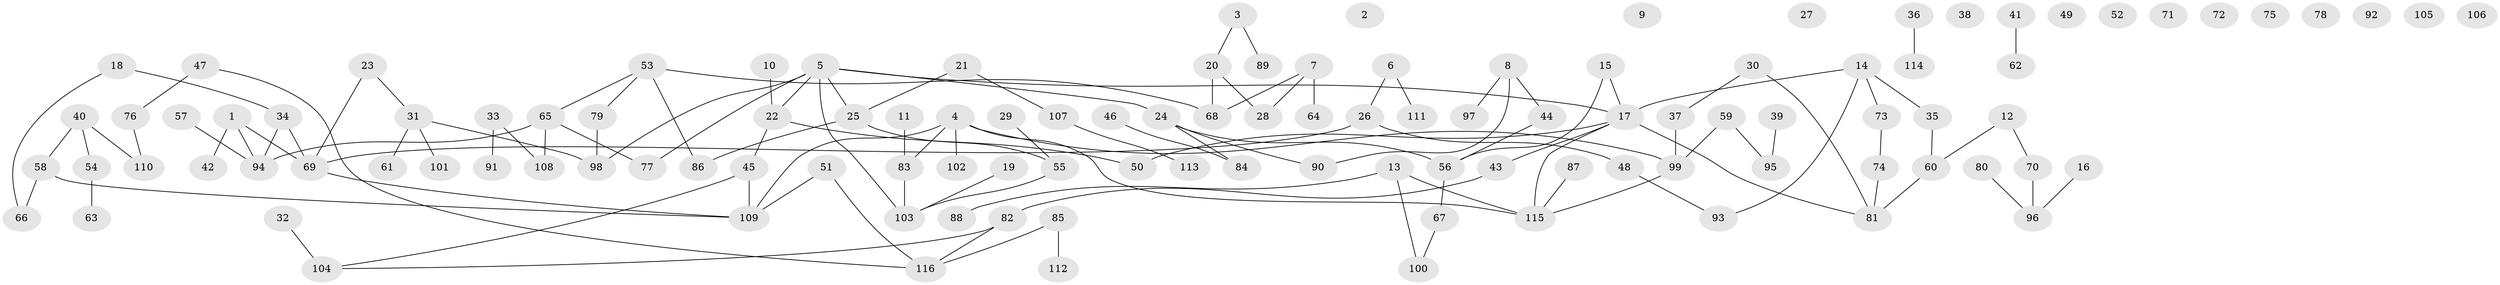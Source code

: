 // Generated by graph-tools (version 1.1) at 2025/00/03/09/25 03:00:49]
// undirected, 116 vertices, 122 edges
graph export_dot {
graph [start="1"]
  node [color=gray90,style=filled];
  1;
  2;
  3;
  4;
  5;
  6;
  7;
  8;
  9;
  10;
  11;
  12;
  13;
  14;
  15;
  16;
  17;
  18;
  19;
  20;
  21;
  22;
  23;
  24;
  25;
  26;
  27;
  28;
  29;
  30;
  31;
  32;
  33;
  34;
  35;
  36;
  37;
  38;
  39;
  40;
  41;
  42;
  43;
  44;
  45;
  46;
  47;
  48;
  49;
  50;
  51;
  52;
  53;
  54;
  55;
  56;
  57;
  58;
  59;
  60;
  61;
  62;
  63;
  64;
  65;
  66;
  67;
  68;
  69;
  70;
  71;
  72;
  73;
  74;
  75;
  76;
  77;
  78;
  79;
  80;
  81;
  82;
  83;
  84;
  85;
  86;
  87;
  88;
  89;
  90;
  91;
  92;
  93;
  94;
  95;
  96;
  97;
  98;
  99;
  100;
  101;
  102;
  103;
  104;
  105;
  106;
  107;
  108;
  109;
  110;
  111;
  112;
  113;
  114;
  115;
  116;
  1 -- 42;
  1 -- 69;
  1 -- 94;
  3 -- 20;
  3 -- 89;
  4 -- 83;
  4 -- 99;
  4 -- 102;
  4 -- 109;
  4 -- 115;
  5 -- 17;
  5 -- 22;
  5 -- 24;
  5 -- 25;
  5 -- 77;
  5 -- 98;
  5 -- 103;
  6 -- 26;
  6 -- 111;
  7 -- 28;
  7 -- 64;
  7 -- 68;
  8 -- 44;
  8 -- 90;
  8 -- 97;
  10 -- 22;
  11 -- 83;
  12 -- 60;
  12 -- 70;
  13 -- 88;
  13 -- 100;
  13 -- 115;
  14 -- 17;
  14 -- 35;
  14 -- 73;
  14 -- 93;
  15 -- 17;
  15 -- 56;
  16 -- 96;
  17 -- 43;
  17 -- 50;
  17 -- 81;
  17 -- 115;
  18 -- 34;
  18 -- 66;
  19 -- 103;
  20 -- 28;
  20 -- 68;
  21 -- 25;
  21 -- 107;
  22 -- 45;
  22 -- 50;
  23 -- 31;
  23 -- 69;
  24 -- 56;
  24 -- 84;
  24 -- 90;
  25 -- 55;
  25 -- 86;
  26 -- 48;
  26 -- 69;
  29 -- 55;
  30 -- 37;
  30 -- 81;
  31 -- 61;
  31 -- 98;
  31 -- 101;
  32 -- 104;
  33 -- 91;
  33 -- 108;
  34 -- 69;
  34 -- 94;
  35 -- 60;
  36 -- 114;
  37 -- 99;
  39 -- 95;
  40 -- 54;
  40 -- 58;
  40 -- 110;
  41 -- 62;
  43 -- 82;
  44 -- 56;
  45 -- 104;
  45 -- 109;
  46 -- 84;
  47 -- 76;
  47 -- 116;
  48 -- 93;
  51 -- 109;
  51 -- 116;
  53 -- 65;
  53 -- 68;
  53 -- 79;
  53 -- 86;
  54 -- 63;
  55 -- 103;
  56 -- 67;
  57 -- 94;
  58 -- 66;
  58 -- 109;
  59 -- 95;
  59 -- 99;
  60 -- 81;
  65 -- 77;
  65 -- 94;
  65 -- 108;
  67 -- 100;
  69 -- 109;
  70 -- 96;
  73 -- 74;
  74 -- 81;
  76 -- 110;
  79 -- 98;
  80 -- 96;
  82 -- 104;
  82 -- 116;
  83 -- 103;
  85 -- 112;
  85 -- 116;
  87 -- 115;
  99 -- 115;
  107 -- 113;
}
